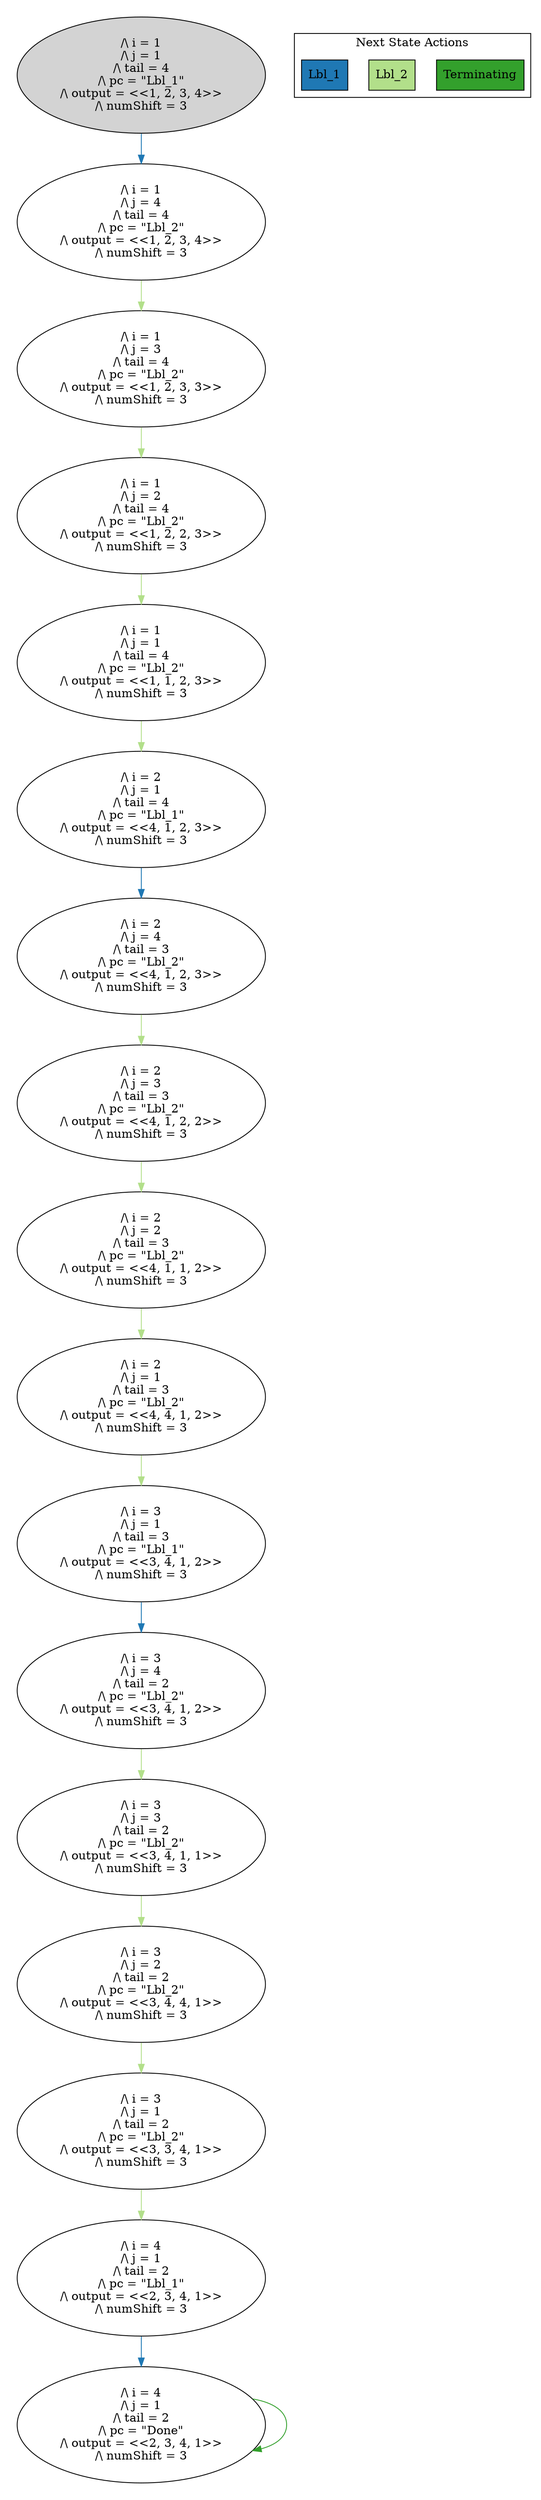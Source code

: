 strict digraph DiskGraph {
edge [colorscheme="paired12"]
nodesep=0.35;
subgraph cluster_graph {
color="white";
-4331000159591607299 [label="/\\ i = 1\n/\\ j = 1\n/\\ tail = 4\n/\\ pc = \"Lbl_1\"\n/\\ output = <<1, 2, 3, 4>>\n/\\ numShift = 3",style = filled]
-4331000159591607299 -> -8319260878821251018 [label="",color="2",fontcolor="2"];
-8319260878821251018 [label="/\\ i = 1\n/\\ j = 4\n/\\ tail = 4\n/\\ pc = \"Lbl_2\"\n/\\ output = <<1, 2, 3, 4>>\n/\\ numShift = 3"];
-8319260878821251018 -> -4615774504091508968 [label="",color="3",fontcolor="3"];
-4615774504091508968 [label="/\\ i = 1\n/\\ j = 3\n/\\ tail = 4\n/\\ pc = \"Lbl_2\"\n/\\ output = <<1, 2, 3, 3>>\n/\\ numShift = 3"];
-4615774504091508968 -> 6902720778363588553 [label="",color="3",fontcolor="3"];
6902720778363588553 [label="/\\ i = 1\n/\\ j = 2\n/\\ tail = 4\n/\\ pc = \"Lbl_2\"\n/\\ output = <<1, 2, 2, 3>>\n/\\ numShift = 3"];
6902720778363588553 -> -8891313216118691196 [label="",color="3",fontcolor="3"];
-8891313216118691196 [label="/\\ i = 1\n/\\ j = 1\n/\\ tail = 4\n/\\ pc = \"Lbl_2\"\n/\\ output = <<1, 1, 2, 3>>\n/\\ numShift = 3"];
-8891313216118691196 -> -4892627679679730912 [label="",color="3",fontcolor="3"];
-4892627679679730912 [label="/\\ i = 2\n/\\ j = 1\n/\\ tail = 4\n/\\ pc = \"Lbl_1\"\n/\\ output = <<4, 1, 2, 3>>\n/\\ numShift = 3"];
-4892627679679730912 -> -2550720220480190435 [label="",color="2",fontcolor="2"];
-2550720220480190435 [label="/\\ i = 2\n/\\ j = 4\n/\\ tail = 3\n/\\ pc = \"Lbl_2\"\n/\\ output = <<4, 1, 2, 3>>\n/\\ numShift = 3"];
-2550720220480190435 -> -8978706240151687002 [label="",color="3",fontcolor="3"];
-8978706240151687002 [label="/\\ i = 2\n/\\ j = 3\n/\\ tail = 3\n/\\ pc = \"Lbl_2\"\n/\\ output = <<4, 1, 2, 2>>\n/\\ numShift = 3"];
-8978706240151687002 -> 3564160639341446093 [label="",color="3",fontcolor="3"];
3564160639341446093 [label="/\\ i = 2\n/\\ j = 2\n/\\ tail = 3\n/\\ pc = \"Lbl_2\"\n/\\ output = <<4, 1, 1, 2>>\n/\\ numShift = 3"];
3564160639341446093 -> 3922230560336870409 [label="",color="3",fontcolor="3"];
3922230560336870409 [label="/\\ i = 2\n/\\ j = 1\n/\\ tail = 3\n/\\ pc = \"Lbl_2\"\n/\\ output = <<4, 4, 1, 2>>\n/\\ numShift = 3"];
3922230560336870409 -> 4291804941072581643 [label="",color="3",fontcolor="3"];
4291804941072581643 [label="/\\ i = 3\n/\\ j = 1\n/\\ tail = 3\n/\\ pc = \"Lbl_1\"\n/\\ output = <<3, 4, 1, 2>>\n/\\ numShift = 3"];
4291804941072581643 -> -1985531982934032913 [label="",color="2",fontcolor="2"];
-1985531982934032913 [label="/\\ i = 3\n/\\ j = 4\n/\\ tail = 2\n/\\ pc = \"Lbl_2\"\n/\\ output = <<3, 4, 1, 2>>\n/\\ numShift = 3"];
-1985531982934032913 -> -6921751254726934489 [label="",color="3",fontcolor="3"];
-6921751254726934489 [label="/\\ i = 3\n/\\ j = 3\n/\\ tail = 2\n/\\ pc = \"Lbl_2\"\n/\\ output = <<3, 4, 1, 1>>\n/\\ numShift = 3"];
-6921751254726934489 -> -2623268248958920830 [label="",color="3",fontcolor="3"];
-2623268248958920830 [label="/\\ i = 3\n/\\ j = 2\n/\\ tail = 2\n/\\ pc = \"Lbl_2\"\n/\\ output = <<3, 4, 4, 1>>\n/\\ numShift = 3"];
-2623268248958920830 -> -7545959045656829503 [label="",color="3",fontcolor="3"];
-7545959045656829503 [label="/\\ i = 3\n/\\ j = 1\n/\\ tail = 2\n/\\ pc = \"Lbl_2\"\n/\\ output = <<3, 3, 4, 1>>\n/\\ numShift = 3"];
-7545959045656829503 -> -4250364999563799767 [label="",color="3",fontcolor="3"];
-4250364999563799767 [label="/\\ i = 4\n/\\ j = 1\n/\\ tail = 2\n/\\ pc = \"Lbl_1\"\n/\\ output = <<2, 3, 4, 1>>\n/\\ numShift = 3"];
-4250364999563799767 -> 4386952580741533228 [label="",color="2",fontcolor="2"];
4386952580741533228 [label="/\\ i = 4\n/\\ j = 1\n/\\ tail = 2\n/\\ pc = \"Done\"\n/\\ output = <<2, 3, 4, 1>>\n/\\ numShift = 3"];
4386952580741533228 -> 4386952580741533228 [label="",color="4",fontcolor="4"];
{rank = same; -4331000159591607299;}
{rank = same; -8319260878821251018;}
{rank = same; -4615774504091508968;}
{rank = same; 6902720778363588553;}
{rank = same; -8891313216118691196;}
{rank = same; -4892627679679730912;}
{rank = same; -2550720220480190435;}
{rank = same; -8978706240151687002;}
{rank = same; 3564160639341446093;}
{rank = same; 3922230560336870409;}
{rank = same; 4291804941072581643;}
{rank = same; -1985531982934032913;}
{rank = same; -6921751254726934489;}
{rank = same; -2623268248958920830;}
{rank = same; -7545959045656829503;}
{rank = same; -4250364999563799767;}
{rank = same; 4386952580741533228;}
}
subgraph cluster_legend {graph[style=bold];label = "Next State Actions" style="solid"
node [ labeljust="l",colorscheme="paired12",style=filled,shape=record ]
Terminating [label="Terminating",fillcolor=4]
Lbl_2 [label="Lbl_2",fillcolor=3]
Lbl_1 [label="Lbl_1",fillcolor=2]
}}